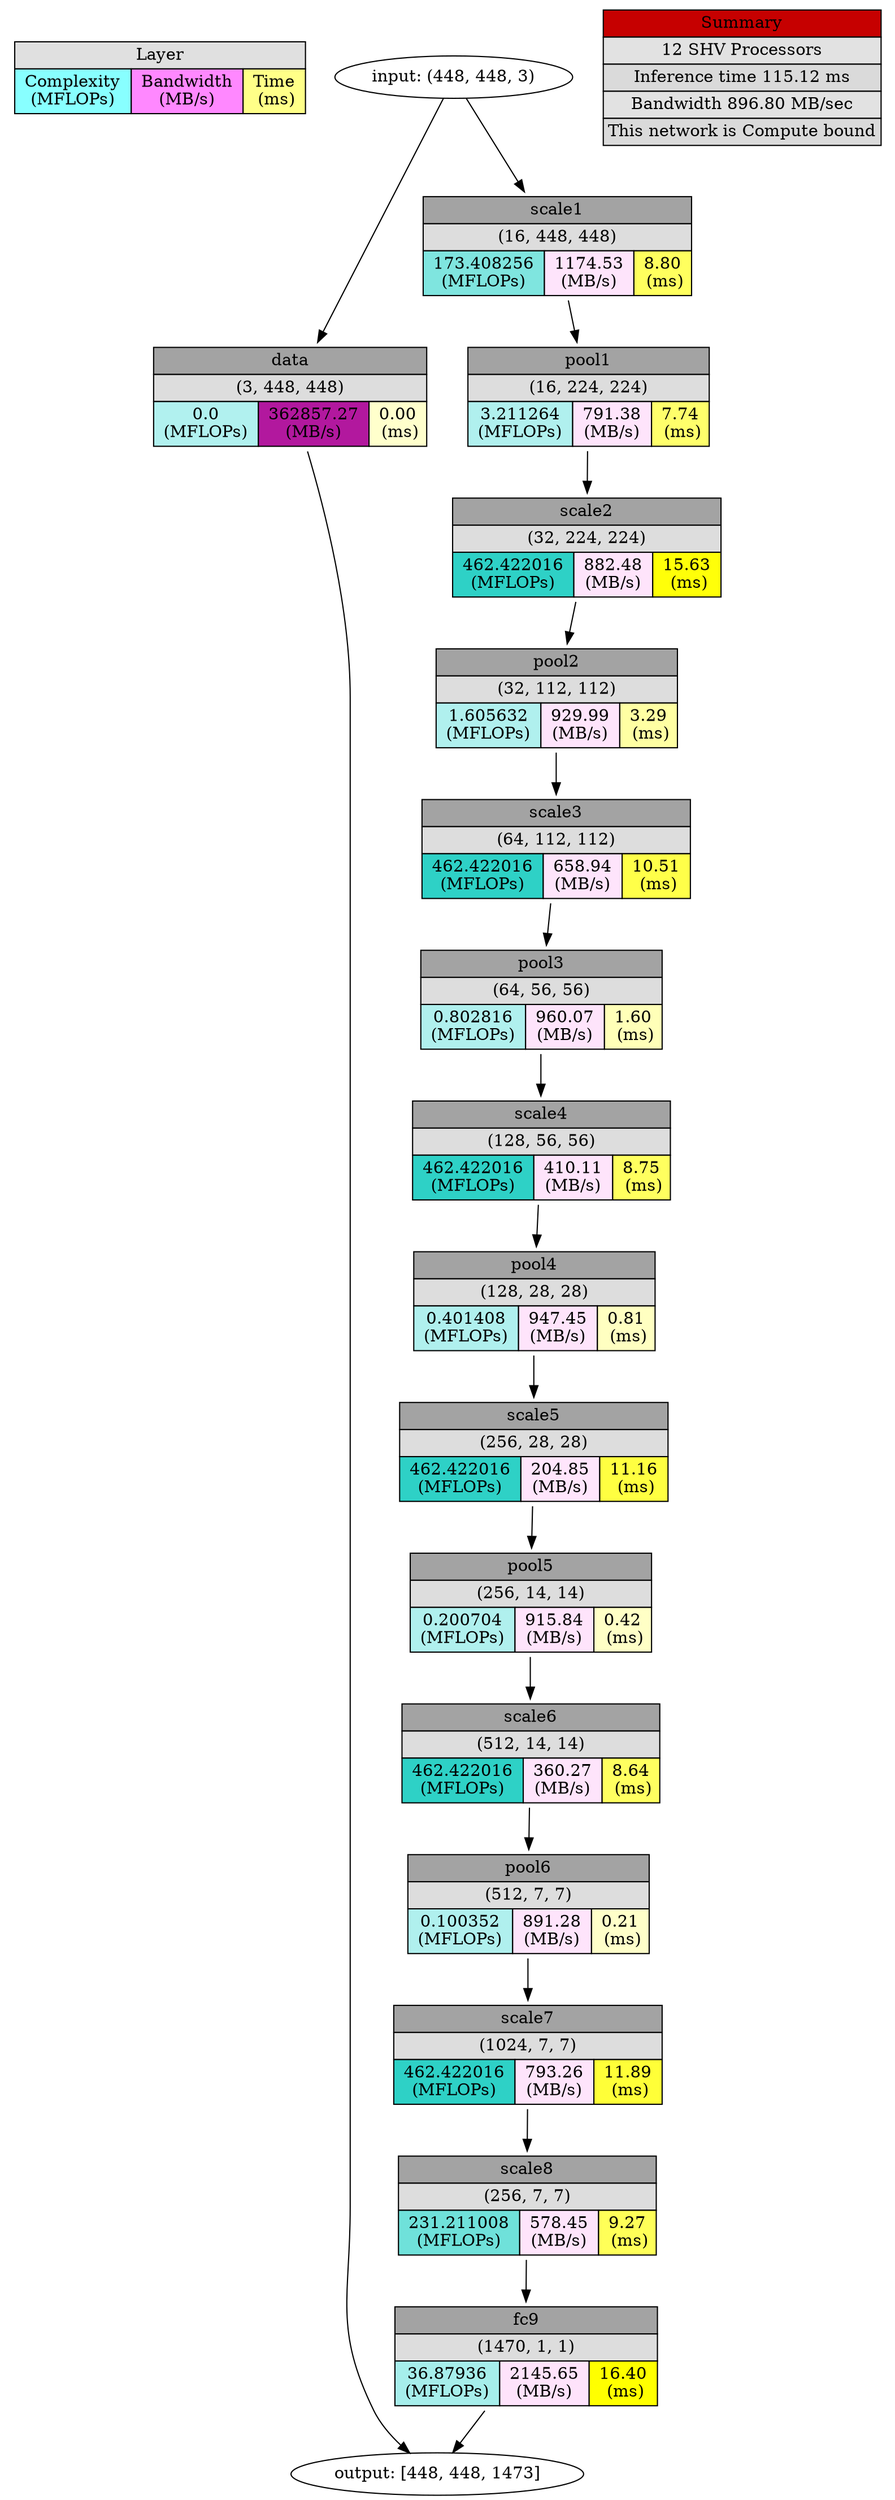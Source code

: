 digraph output {
	Legend [label=<<TABLE BORDER="0" CELLBORDER="1" CELLSPACING="0" CELLPADDING="3">
<TR><TD  BGCOLOR = "#E0E0E0" COLSPAN="3">Layer</TD></TR>
<TR><TD BGCOLOR = "#88FFFF"> Complexity <br/> (MFLOPs) </TD>
<TD BGCOLOR = "#FF88FF"> Bandwidth <br/> (MB/s) </TD>
<TD BGCOLOR = "#FFFF88"> Time <br/> (ms)</TD></TR>
</TABLE>>
 shape=plaintext]
	Input [label="input: (448, 448, 3)"]
	data [label=<
<TABLE BORDER="0" CELLBORDER="1" CELLSPACING="0" CELLPADDING="3">
<TR>
    <TD  BGCOLOR = "#A3A3A3" COLSPAN="3">data</TD>
</TR>
<TR>
    <TD  BGCOLOR = "#DDDDDD" COLSPAN="3">(3, 448, 448)</TD>
</TR>
<TR>
    <TD BGCOLOR = "#B1F1EF"> 0.0 <br/> (MFLOPs) </TD>
    <TD BGCOLOR = "#B2189E"> 362857.27 <br/> (MB/s) </TD>
    <TD BGCOLOR = "#FFFFCC"> 0.00 <br/> (ms)</TD>
</TR>
</TABLE>>
 shape=plaintext]
	Input -> data
	scale1 [label=<
<TABLE BORDER="0" CELLBORDER="1" CELLSPACING="0" CELLPADDING="3">
<TR>
    <TD  BGCOLOR = "#A3A3A3" COLSPAN="3">scale1</TD>
</TR>
<TR>
    <TD  BGCOLOR = "#DDDDDD" COLSPAN="3">(16, 448, 448)</TD>
</TR>
<TR>
    <TD BGCOLOR = "#7FE5DF"> 173.408256 <br/> (MFLOPs) </TD>
    <TD BGCOLOR = "#FEE4FB"> 1174.53 <br/> (MB/s) </TD>
    <TD BGCOLOR = "#FFFF5E"> 8.80 <br/> (ms)</TD>
</TR>
</TABLE>>
 shape=plaintext]
	Input -> scale1
	pool1 [label=<
<TABLE BORDER="0" CELLBORDER="1" CELLSPACING="0" CELLPADDING="3">
<TR>
    <TD  BGCOLOR = "#A3A3A3" COLSPAN="3">pool1</TD>
</TR>
<TR>
    <TD  BGCOLOR = "#DDDDDD" COLSPAN="3">(16, 224, 224)</TD>
</TR>
<TR>
    <TD BGCOLOR = "#B0F0EE"> 3.211264 <br/> (MFLOPs) </TD>
    <TD BGCOLOR = "#FEE4FB"> 791.38 <br/> (MB/s) </TD>
    <TD BGCOLOR = "#FFFF6B"> 7.74 <br/> (ms)</TD>
</TR>
</TABLE>>
 shape=plaintext]
	scale1 -> pool1
	scale2 [label=<
<TABLE BORDER="0" CELLBORDER="1" CELLSPACING="0" CELLPADDING="3">
<TR>
    <TD  BGCOLOR = "#A3A3A3" COLSPAN="3">scale2</TD>
</TR>
<TR>
    <TD  BGCOLOR = "#DDDDDD" COLSPAN="3">(32, 224, 224)</TD>
</TR>
<TR>
    <TD BGCOLOR = "#2ED1C6"> 462.422016 <br/> (MFLOPs) </TD>
    <TD BGCOLOR = "#FEE4FB"> 882.48 <br/> (MB/s) </TD>
    <TD BGCOLOR = "#FFFF9"> 15.63 <br/> (ms)</TD>
</TR>
</TABLE>>
 shape=plaintext]
	pool1 -> scale2
	pool2 [label=<
<TABLE BORDER="0" CELLBORDER="1" CELLSPACING="0" CELLPADDING="3">
<TR>
    <TD  BGCOLOR = "#A3A3A3" COLSPAN="3">pool2</TD>
</TR>
<TR>
    <TD  BGCOLOR = "#DDDDDD" COLSPAN="3">(32, 112, 112)</TD>
</TR>
<TR>
    <TD BGCOLOR = "#B0F0EE"> 1.605632 <br/> (MFLOPs) </TD>
    <TD BGCOLOR = "#FEE4FB"> 929.99 <br/> (MB/s) </TD>
    <TD BGCOLOR = "#FFFFA3"> 3.29 <br/> (ms)</TD>
</TR>
</TABLE>>
 shape=plaintext]
	scale2 -> pool2
	scale3 [label=<
<TABLE BORDER="0" CELLBORDER="1" CELLSPACING="0" CELLPADDING="3">
<TR>
    <TD  BGCOLOR = "#A3A3A3" COLSPAN="3">scale3</TD>
</TR>
<TR>
    <TD  BGCOLOR = "#DDDDDD" COLSPAN="3">(64, 112, 112)</TD>
</TR>
<TR>
    <TD BGCOLOR = "#2ED1C6"> 462.422016 <br/> (MFLOPs) </TD>
    <TD BGCOLOR = "#FEE4FB"> 658.94 <br/> (MB/s) </TD>
    <TD BGCOLOR = "#FFFF49"> 10.51 <br/> (ms)</TD>
</TR>
</TABLE>>
 shape=plaintext]
	pool2 -> scale3
	pool3 [label=<
<TABLE BORDER="0" CELLBORDER="1" CELLSPACING="0" CELLPADDING="3">
<TR>
    <TD  BGCOLOR = "#A3A3A3" COLSPAN="3">pool3</TD>
</TR>
<TR>
    <TD  BGCOLOR = "#DDDDDD" COLSPAN="3">(64, 56, 56)</TD>
</TR>
<TR>
    <TD BGCOLOR = "#B0F0EE"> 0.802816 <br/> (MFLOPs) </TD>
    <TD BGCOLOR = "#FEE4FB"> 960.07 <br/> (MB/s) </TD>
    <TD BGCOLOR = "#FFFFB8"> 1.60 <br/> (ms)</TD>
</TR>
</TABLE>>
 shape=plaintext]
	scale3 -> pool3
	scale4 [label=<
<TABLE BORDER="0" CELLBORDER="1" CELLSPACING="0" CELLPADDING="3">
<TR>
    <TD  BGCOLOR = "#A3A3A3" COLSPAN="3">scale4</TD>
</TR>
<TR>
    <TD  BGCOLOR = "#DDDDDD" COLSPAN="3">(128, 56, 56)</TD>
</TR>
<TR>
    <TD BGCOLOR = "#2ED1C6"> 462.422016 <br/> (MFLOPs) </TD>
    <TD BGCOLOR = "#FEE4FB"> 410.11 <br/> (MB/s) </TD>
    <TD BGCOLOR = "#FFFF5F"> 8.75 <br/> (ms)</TD>
</TR>
</TABLE>>
 shape=plaintext]
	pool3 -> scale4
	pool4 [label=<
<TABLE BORDER="0" CELLBORDER="1" CELLSPACING="0" CELLPADDING="3">
<TR>
    <TD  BGCOLOR = "#A3A3A3" COLSPAN="3">pool4</TD>
</TR>
<TR>
    <TD  BGCOLOR = "#DDDDDD" COLSPAN="3">(128, 28, 28)</TD>
</TR>
<TR>
    <TD BGCOLOR = "#B0F0EE"> 0.401408 <br/> (MFLOPs) </TD>
    <TD BGCOLOR = "#FEE4FB"> 947.45 <br/> (MB/s) </TD>
    <TD BGCOLOR = "#FFFFC1"> 0.81 <br/> (ms)</TD>
</TR>
</TABLE>>
 shape=plaintext]
	scale4 -> pool4
	scale5 [label=<
<TABLE BORDER="0" CELLBORDER="1" CELLSPACING="0" CELLPADDING="3">
<TR>
    <TD  BGCOLOR = "#A3A3A3" COLSPAN="3">scale5</TD>
</TR>
<TR>
    <TD  BGCOLOR = "#DDDDDD" COLSPAN="3">(256, 28, 28)</TD>
</TR>
<TR>
    <TD BGCOLOR = "#2ED1C6"> 462.422016 <br/> (MFLOPs) </TD>
    <TD BGCOLOR = "#FFE5FC"> 204.85 <br/> (MB/s) </TD>
    <TD BGCOLOR = "#FFFF41"> 11.16 <br/> (ms)</TD>
</TR>
</TABLE>>
 shape=plaintext]
	pool4 -> scale5
	pool5 [label=<
<TABLE BORDER="0" CELLBORDER="1" CELLSPACING="0" CELLPADDING="3">
<TR>
    <TD  BGCOLOR = "#A3A3A3" COLSPAN="3">pool5</TD>
</TR>
<TR>
    <TD  BGCOLOR = "#DDDDDD" COLSPAN="3">(256, 14, 14)</TD>
</TR>
<TR>
    <TD BGCOLOR = "#B0F0EE"> 0.200704 <br/> (MFLOPs) </TD>
    <TD BGCOLOR = "#FEE4FB"> 915.84 <br/> (MB/s) </TD>
    <TD BGCOLOR = "#FFFFC6"> 0.42 <br/> (ms)</TD>
</TR>
</TABLE>>
 shape=plaintext]
	scale5 -> pool5
	scale6 [label=<
<TABLE BORDER="0" CELLBORDER="1" CELLSPACING="0" CELLPADDING="3">
<TR>
    <TD  BGCOLOR = "#A3A3A3" COLSPAN="3">scale6</TD>
</TR>
<TR>
    <TD  BGCOLOR = "#DDDDDD" COLSPAN="3">(512, 14, 14)</TD>
</TR>
<TR>
    <TD BGCOLOR = "#2ED1C6"> 462.422016 <br/> (MFLOPs) </TD>
    <TD BGCOLOR = "#FEE4FB"> 360.27 <br/> (MB/s) </TD>
    <TD BGCOLOR = "#FFFF60"> 8.64 <br/> (ms)</TD>
</TR>
</TABLE>>
 shape=plaintext]
	pool5 -> scale6
	pool6 [label=<
<TABLE BORDER="0" CELLBORDER="1" CELLSPACING="0" CELLPADDING="3">
<TR>
    <TD  BGCOLOR = "#A3A3A3" COLSPAN="3">pool6</TD>
</TR>
<TR>
    <TD  BGCOLOR = "#DDDDDD" COLSPAN="3">(512, 7, 7)</TD>
</TR>
<TR>
    <TD BGCOLOR = "#B0F0EE"> 0.100352 <br/> (MFLOPs) </TD>
    <TD BGCOLOR = "#FEE4FB"> 891.28 <br/> (MB/s) </TD>
    <TD BGCOLOR = "#FFFFC9"> 0.21 <br/> (ms)</TD>
</TR>
</TABLE>>
 shape=plaintext]
	scale6 -> pool6
	scale7 [label=<
<TABLE BORDER="0" CELLBORDER="1" CELLSPACING="0" CELLPADDING="3">
<TR>
    <TD  BGCOLOR = "#A3A3A3" COLSPAN="3">scale7</TD>
</TR>
<TR>
    <TD  BGCOLOR = "#DDDDDD" COLSPAN="3">(1024, 7, 7)</TD>
</TR>
<TR>
    <TD BGCOLOR = "#2ED1C6"> 462.422016 <br/> (MFLOPs) </TD>
    <TD BGCOLOR = "#FEE4FB"> 793.26 <br/> (MB/s) </TD>
    <TD BGCOLOR = "#FFFF38"> 11.89 <br/> (ms)</TD>
</TR>
</TABLE>>
 shape=plaintext]
	pool6 -> scale7
	scale8 [label=<
<TABLE BORDER="0" CELLBORDER="1" CELLSPACING="0" CELLPADDING="3">
<TR>
    <TD  BGCOLOR = "#A3A3A3" COLSPAN="3">scale8</TD>
</TR>
<TR>
    <TD  BGCOLOR = "#DDDDDD" COLSPAN="3">(256, 7, 7)</TD>
</TR>
<TR>
    <TD BGCOLOR = "#6FE1DA"> 231.211008 <br/> (MFLOPs) </TD>
    <TD BGCOLOR = "#FEE4FB"> 578.45 <br/> (MB/s) </TD>
    <TD BGCOLOR = "#FFFF58"> 9.27 <br/> (ms)</TD>
</TR>
</TABLE>>
 shape=plaintext]
	scale7 -> scale8
	fc9 [label=<
<TABLE BORDER="0" CELLBORDER="1" CELLSPACING="0" CELLPADDING="3">
<TR>
    <TD  BGCOLOR = "#A3A3A3" COLSPAN="3">fc9</TD>
</TR>
<TR>
    <TD  BGCOLOR = "#DDDDDD" COLSPAN="3">(1470, 1, 1)</TD>
</TR>
<TR>
    <TD BGCOLOR = "#A6EEEB"> 36.87936 <br/> (MFLOPs) </TD>
    <TD BGCOLOR = "#FEE3FB"> 2145.65 <br/> (MB/s) </TD>
    <TD BGCOLOR = "#FFFF0"> 16.40 <br/> (ms)</TD>
</TR>
</TABLE>>
 shape=plaintext]
	scale8 -> fc9
	Output [label="output: [448, 448, 1473]"]
	data -> Output
	fc9 -> Output
	Summary [label=<<TABLE BORDER="0" CELLBORDER="1" CELLSPACING="0" CELLPADDING="3">
<TR><TD  BGCOLOR = "#C60000" COLSPAN="3">Summary</TD></TR>
<TR><TD  BGCOLOR = "#E2E2E2" COLSPAN="3">12 SHV Processors</TD></TR>
<TR><TD  BGCOLOR = "#DADADA" COLSPAN="3">Inference time 115.12 ms</TD></TR>
<TR><TD  BGCOLOR = "#E2E2E2" COLSPAN="3">Bandwidth 896.80 MB/sec</TD></TR>
<TR><TD  BGCOLOR = "#DADADA" COLSPAN="3">This network is Compute bound</TD></TR>
</TABLE>>
 shape=plaintext]
}

